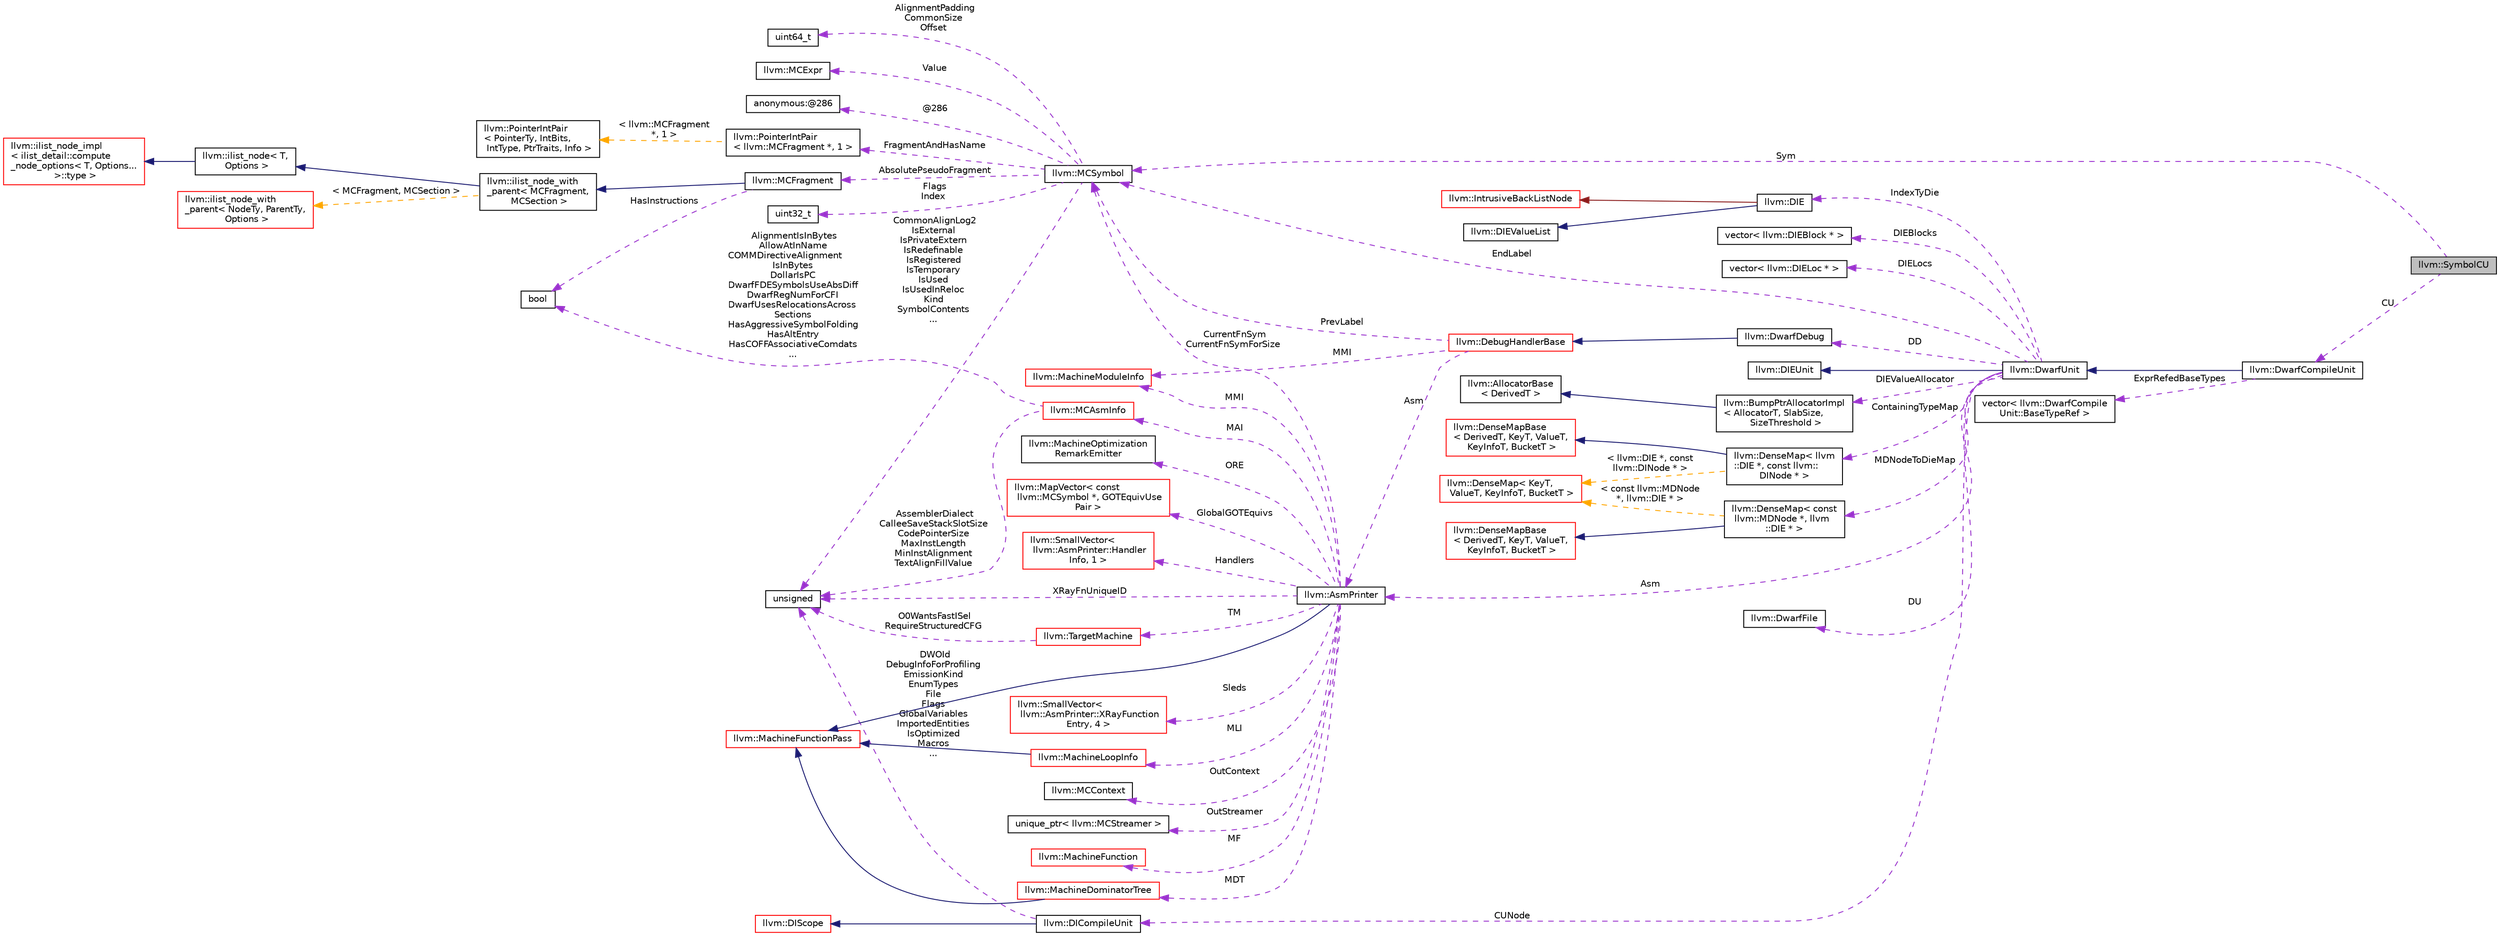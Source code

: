 digraph "llvm::SymbolCU"
{
 // LATEX_PDF_SIZE
  bgcolor="transparent";
  edge [fontname="Helvetica",fontsize="10",labelfontname="Helvetica",labelfontsize="10"];
  node [fontname="Helvetica",fontsize="10",shape="box"];
  rankdir="LR";
  Node1 [label="llvm::SymbolCU",height=0.2,width=0.4,color="black", fillcolor="grey75", style="filled", fontcolor="black",tooltip="Helper used to pair up a symbol and its DWARF compile unit."];
  Node2 -> Node1 [dir="back",color="darkorchid3",fontsize="10",style="dashed",label=" Sym" ,fontname="Helvetica"];
  Node2 [label="llvm::MCSymbol",height=0.2,width=0.4,color="black",URL="$classllvm_1_1MCSymbol.html",tooltip="MCSymbol - Instances of this class represent a symbol name in the MC file, and MCSymbols are created ..."];
  Node3 -> Node2 [dir="back",color="darkorchid3",fontsize="10",style="dashed",label=" AbsolutePseudoFragment" ,fontname="Helvetica"];
  Node3 [label="llvm::MCFragment",height=0.2,width=0.4,color="black",URL="$classllvm_1_1MCFragment.html",tooltip=" "];
  Node4 -> Node3 [dir="back",color="midnightblue",fontsize="10",style="solid",fontname="Helvetica"];
  Node4 [label="llvm::ilist_node_with\l_parent\< MCFragment,\l MCSection \>",height=0.2,width=0.4,color="black",URL="$classllvm_1_1ilist__node__with__parent.html",tooltip=" "];
  Node5 -> Node4 [dir="back",color="midnightblue",fontsize="10",style="solid",fontname="Helvetica"];
  Node5 [label="llvm::ilist_node\< T,\l Options \>",height=0.2,width=0.4,color="black",URL="$classllvm_1_1ilist__node.html",tooltip=" "];
  Node6 -> Node5 [dir="back",color="midnightblue",fontsize="10",style="solid",fontname="Helvetica"];
  Node6 [label="llvm::ilist_node_impl\l\< ilist_detail::compute\l_node_options\< T, Options...\l \>::type \>",height=0.2,width=0.4,color="red",URL="$classllvm_1_1ilist__node__impl.html",tooltip=" "];
  Node9 -> Node4 [dir="back",color="orange",fontsize="10",style="dashed",label=" \< MCFragment, MCSection \>" ,fontname="Helvetica"];
  Node9 [label="llvm::ilist_node_with\l_parent\< NodeTy, ParentTy,\l Options \>",height=0.2,width=0.4,color="red",URL="$classllvm_1_1ilist__node__with__parent.html",tooltip="An ilist node that can access its parent list."];
  Node13 -> Node3 [dir="back",color="darkorchid3",fontsize="10",style="dashed",label=" HasInstructions" ,fontname="Helvetica"];
  Node13 [label="bool",height=0.2,width=0.4,color="black",URL="$classbool.html",tooltip=" "];
  Node14 -> Node2 [dir="back",color="darkorchid3",fontsize="10",style="dashed",label=" FragmentAndHasName" ,fontname="Helvetica"];
  Node14 [label="llvm::PointerIntPair\l\< llvm::MCFragment *, 1 \>",height=0.2,width=0.4,color="black",URL="$classllvm_1_1PointerIntPair.html",tooltip=" "];
  Node15 -> Node14 [dir="back",color="orange",fontsize="10",style="dashed",label=" \< llvm::MCFragment\l *, 1 \>" ,fontname="Helvetica"];
  Node15 [label="llvm::PointerIntPair\l\< PointerTy, IntBits,\l IntType, PtrTraits, Info \>",height=0.2,width=0.4,color="black",URL="$classllvm_1_1PointerIntPair.html",tooltip="PointerIntPair - This class implements a pair of a pointer and small integer."];
  Node16 -> Node2 [dir="back",color="darkorchid3",fontsize="10",style="dashed",label=" CommonAlignLog2\nIsExternal\nIsPrivateExtern\nIsRedefinable\nIsRegistered\nIsTemporary\nIsUsed\nIsUsedInReloc\nKind\nSymbolContents\n..." ,fontname="Helvetica"];
  Node16 [label="unsigned",height=0.2,width=0.4,color="black",URL="$classunsigned.html",tooltip=" "];
  Node17 -> Node2 [dir="back",color="darkorchid3",fontsize="10",style="dashed",label=" Flags\nIndex" ,fontname="Helvetica"];
  Node17 [label="uint32_t",height=0.2,width=0.4,color="black",URL="$classuint32__t.html",tooltip=" "];
  Node18 -> Node2 [dir="back",color="darkorchid3",fontsize="10",style="dashed",label=" AlignmentPadding\nCommonSize\nOffset" ,fontname="Helvetica"];
  Node18 [label="uint64_t",height=0.2,width=0.4,color="black",tooltip=" "];
  Node19 -> Node2 [dir="back",color="darkorchid3",fontsize="10",style="dashed",label=" Value" ,fontname="Helvetica"];
  Node19 [label="llvm::MCExpr",height=0.2,width=0.4,color="black",URL="$classllvm_1_1MCExpr.html",tooltip="Base class for the full range of assembler expressions which are needed for parsing."];
  Node20 -> Node2 [dir="back",color="darkorchid3",fontsize="10",style="dashed",label=" @286" ,fontname="Helvetica"];
  Node20 [label="anonymous:@286",height=0.2,width=0.4,color="black",tooltip=" "];
  Node21 -> Node1 [dir="back",color="darkorchid3",fontsize="10",style="dashed",label=" CU" ,fontname="Helvetica"];
  Node21 [label="llvm::DwarfCompileUnit",height=0.2,width=0.4,color="black",URL="$classllvm_1_1DwarfCompileUnit.html",tooltip=" "];
  Node22 -> Node21 [dir="back",color="midnightblue",fontsize="10",style="solid",fontname="Helvetica"];
  Node22 [label="llvm::DwarfUnit",height=0.2,width=0.4,color="black",URL="$classllvm_1_1DwarfUnit.html",tooltip="This dwarf writer support class manages information associated with a source file."];
  Node23 -> Node22 [dir="back",color="midnightblue",fontsize="10",style="solid",fontname="Helvetica"];
  Node23 [label="llvm::DIEUnit",height=0.2,width=0.4,color="black",URL="$classllvm_1_1DIEUnit.html",tooltip="Represents a compile or type unit."];
  Node24 -> Node22 [dir="back",color="darkorchid3",fontsize="10",style="dashed",label=" CUNode" ,fontname="Helvetica"];
  Node24 [label="llvm::DICompileUnit",height=0.2,width=0.4,color="black",URL="$classllvm_1_1DICompileUnit.html",tooltip="Compile unit."];
  Node25 -> Node24 [dir="back",color="midnightblue",fontsize="10",style="solid",fontname="Helvetica"];
  Node25 [label="llvm::DIScope",height=0.2,width=0.4,color="red",URL="$classllvm_1_1DIScope.html",tooltip="Base class for scope-like contexts."];
  Node16 -> Node24 [dir="back",color="darkorchid3",fontsize="10",style="dashed",label=" DWOId\nDebugInfoForProfiling\nEmissionKind\nEnumTypes\nFile\nFlags\nGlobalVariables\nImportedEntities\nIsOptimized\nMacros\n..." ,fontname="Helvetica"];
  Node29 -> Node22 [dir="back",color="darkorchid3",fontsize="10",style="dashed",label=" DIEValueAllocator" ,fontname="Helvetica"];
  Node29 [label="llvm::BumpPtrAllocatorImpl\l\< AllocatorT, SlabSize,\l SizeThreshold \>",height=0.2,width=0.4,color="black",URL="$classllvm_1_1BumpPtrAllocatorImpl.html",tooltip="Allocate memory in an ever growing pool, as if by bump-pointer."];
  Node30 -> Node29 [dir="back",color="midnightblue",fontsize="10",style="solid",fontname="Helvetica"];
  Node30 [label="llvm::AllocatorBase\l\< DerivedT \>",height=0.2,width=0.4,color="black",URL="$classllvm_1_1AllocatorBase.html",tooltip="CRTP base class providing obvious overloads for the core Allocate() methods of LLVM-style allocators."];
  Node31 -> Node22 [dir="back",color="darkorchid3",fontsize="10",style="dashed",label=" Asm" ,fontname="Helvetica"];
  Node31 [label="llvm::AsmPrinter",height=0.2,width=0.4,color="black",URL="$classllvm_1_1AsmPrinter.html",tooltip="This class is intended to be used as a driving class for all asm writers."];
  Node32 -> Node31 [dir="back",color="midnightblue",fontsize="10",style="solid",fontname="Helvetica"];
  Node32 [label="llvm::MachineFunctionPass",height=0.2,width=0.4,color="red",URL="$classllvm_1_1MachineFunctionPass.html",tooltip="MachineFunctionPass - This class adapts the FunctionPass interface to allow convenient creation of pa..."];
  Node35 -> Node31 [dir="back",color="darkorchid3",fontsize="10",style="dashed",label=" TM" ,fontname="Helvetica"];
  Node35 [label="llvm::TargetMachine",height=0.2,width=0.4,color="red",URL="$classllvm_1_1TargetMachine.html",tooltip="Primary interface to the complete machine description for the target machine."];
  Node16 -> Node35 [dir="back",color="darkorchid3",fontsize="10",style="dashed",label=" O0WantsFastISel\nRequireStructuredCFG" ,fontname="Helvetica"];
  Node60 -> Node31 [dir="back",color="darkorchid3",fontsize="10",style="dashed",label=" MAI" ,fontname="Helvetica"];
  Node60 [label="llvm::MCAsmInfo",height=0.2,width=0.4,color="red",URL="$classllvm_1_1MCAsmInfo.html",tooltip="This class is intended to be used as a base class for asm properties and features specific to the tar..."];
  Node16 -> Node60 [dir="back",color="darkorchid3",fontsize="10",style="dashed",label=" AssemblerDialect\nCalleeSaveStackSlotSize\nCodePointerSize\nMaxInstLength\nMinInstAlignment\nTextAlignFillValue" ,fontname="Helvetica"];
  Node13 -> Node60 [dir="back",color="darkorchid3",fontsize="10",style="dashed",label=" AlignmentIsInBytes\nAllowAtInName\nCOMMDirectiveAlignment\lIsInBytes\nDollarIsPC\nDwarfFDESymbolsUseAbsDiff\nDwarfRegNumForCFI\nDwarfUsesRelocationsAcross\lSections\nHasAggressiveSymbolFolding\nHasAltEntry\nHasCOFFAssociativeComdats\n..." ,fontname="Helvetica"];
  Node68 -> Node31 [dir="back",color="darkorchid3",fontsize="10",style="dashed",label=" OutContext" ,fontname="Helvetica"];
  Node68 [label="llvm::MCContext",height=0.2,width=0.4,color="black",URL="$classllvm_1_1MCContext.html",tooltip="Context object for machine code objects."];
  Node69 -> Node31 [dir="back",color="darkorchid3",fontsize="10",style="dashed",label=" OutStreamer" ,fontname="Helvetica"];
  Node69 [label="unique_ptr\< llvm::MCStreamer \>",height=0.2,width=0.4,color="black",tooltip=" "];
  Node70 -> Node31 [dir="back",color="darkorchid3",fontsize="10",style="dashed",label=" MF" ,fontname="Helvetica"];
  Node70 [label="llvm::MachineFunction",height=0.2,width=0.4,color="red",URL="$classllvm_1_1MachineFunction.html",tooltip=" "];
  Node85 -> Node31 [dir="back",color="darkorchid3",fontsize="10",style="dashed",label=" MMI" ,fontname="Helvetica"];
  Node85 [label="llvm::MachineModuleInfo",height=0.2,width=0.4,color="red",URL="$classllvm_1_1MachineModuleInfo.html",tooltip="This class contains meta information specific to a module."];
  Node88 -> Node31 [dir="back",color="darkorchid3",fontsize="10",style="dashed",label=" MDT" ,fontname="Helvetica"];
  Node88 [label="llvm::MachineDominatorTree",height=0.2,width=0.4,color="red",URL="$classllvm_1_1MachineDominatorTree.html",tooltip="DominatorTree Class - Concrete subclass of DominatorTreeBase that is used to compute a normal dominat..."];
  Node32 -> Node88 [dir="back",color="midnightblue",fontsize="10",style="solid",fontname="Helvetica"];
  Node89 -> Node31 [dir="back",color="darkorchid3",fontsize="10",style="dashed",label=" MLI" ,fontname="Helvetica"];
  Node89 [label="llvm::MachineLoopInfo",height=0.2,width=0.4,color="red",URL="$classllvm_1_1MachineLoopInfo.html",tooltip=" "];
  Node32 -> Node89 [dir="back",color="midnightblue",fontsize="10",style="solid",fontname="Helvetica"];
  Node90 -> Node31 [dir="back",color="darkorchid3",fontsize="10",style="dashed",label=" ORE" ,fontname="Helvetica"];
  Node90 [label="llvm::MachineOptimization\lRemarkEmitter",height=0.2,width=0.4,color="black",URL="$classllvm_1_1MachineOptimizationRemarkEmitter.html",tooltip="The optimization diagnostic interface."];
  Node2 -> Node31 [dir="back",color="darkorchid3",fontsize="10",style="dashed",label=" CurrentFnSym\nCurrentFnSymForSize" ,fontname="Helvetica"];
  Node91 -> Node31 [dir="back",color="darkorchid3",fontsize="10",style="dashed",label=" GlobalGOTEquivs" ,fontname="Helvetica"];
  Node91 [label="llvm::MapVector\< const\l llvm::MCSymbol *, GOTEquivUse\lPair \>",height=0.2,width=0.4,color="red",URL="$classllvm_1_1MapVector.html",tooltip=" "];
  Node93 -> Node31 [dir="back",color="darkorchid3",fontsize="10",style="dashed",label=" Handlers" ,fontname="Helvetica"];
  Node93 [label="llvm::SmallVector\<\l llvm::AsmPrinter::Handler\lInfo, 1 \>",height=0.2,width=0.4,color="red",URL="$classllvm_1_1SmallVector.html",tooltip=" "];
  Node96 -> Node31 [dir="back",color="darkorchid3",fontsize="10",style="dashed",label=" Sleds" ,fontname="Helvetica"];
  Node96 [label="llvm::SmallVector\<\l llvm::AsmPrinter::XRayFunction\lEntry, 4 \>",height=0.2,width=0.4,color="red",URL="$classllvm_1_1SmallVector.html",tooltip=" "];
  Node16 -> Node31 [dir="back",color="darkorchid3",fontsize="10",style="dashed",label=" XRayFnUniqueID" ,fontname="Helvetica"];
  Node2 -> Node22 [dir="back",color="darkorchid3",fontsize="10",style="dashed",label=" EndLabel" ,fontname="Helvetica"];
  Node99 -> Node22 [dir="back",color="darkorchid3",fontsize="10",style="dashed",label=" DD" ,fontname="Helvetica"];
  Node99 [label="llvm::DwarfDebug",height=0.2,width=0.4,color="black",URL="$classllvm_1_1DwarfDebug.html",tooltip="Collects and handles dwarf debug information."];
  Node100 -> Node99 [dir="back",color="midnightblue",fontsize="10",style="solid",fontname="Helvetica"];
  Node100 [label="llvm::DebugHandlerBase",height=0.2,width=0.4,color="red",URL="$classllvm_1_1DebugHandlerBase.html",tooltip="Base class for debug information backends."];
  Node31 -> Node100 [dir="back",color="darkorchid3",fontsize="10",style="dashed",label=" Asm" ,fontname="Helvetica"];
  Node85 -> Node100 [dir="back",color="darkorchid3",fontsize="10",style="dashed",label=" MMI" ,fontname="Helvetica"];
  Node2 -> Node100 [dir="back",color="darkorchid3",fontsize="10",style="dashed",label=" PrevLabel" ,fontname="Helvetica"];
  Node117 -> Node22 [dir="back",color="darkorchid3",fontsize="10",style="dashed",label=" DU" ,fontname="Helvetica"];
  Node117 [label="llvm::DwarfFile",height=0.2,width=0.4,color="black",URL="$classllvm_1_1DwarfFile.html",tooltip=" "];
  Node118 -> Node22 [dir="back",color="darkorchid3",fontsize="10",style="dashed",label=" IndexTyDie" ,fontname="Helvetica"];
  Node118 [label="llvm::DIE",height=0.2,width=0.4,color="black",URL="$classllvm_1_1DIE.html",tooltip="A structured debug information entry."];
  Node119 -> Node118 [dir="back",color="firebrick4",fontsize="10",style="solid",fontname="Helvetica"];
  Node119 [label="llvm::IntrusiveBackListNode",height=0.2,width=0.4,color="red",URL="$structllvm_1_1IntrusiveBackListNode.html",tooltip=" "];
  Node121 -> Node118 [dir="back",color="midnightblue",fontsize="10",style="solid",fontname="Helvetica"];
  Node121 [label="llvm::DIEValueList",height=0.2,width=0.4,color="black",URL="$classllvm_1_1DIEValueList.html",tooltip="A list of DIE values."];
  Node122 -> Node22 [dir="back",color="darkorchid3",fontsize="10",style="dashed",label=" MDNodeToDieMap" ,fontname="Helvetica"];
  Node122 [label="llvm::DenseMap\< const\l llvm::MDNode *, llvm\l::DIE * \>",height=0.2,width=0.4,color="black",URL="$classllvm_1_1DenseMap.html",tooltip=" "];
  Node123 -> Node122 [dir="back",color="midnightblue",fontsize="10",style="solid",fontname="Helvetica"];
  Node123 [label="llvm::DenseMapBase\l\< DerivedT, KeyT, ValueT,\l KeyInfoT, BucketT \>",height=0.2,width=0.4,color="red",URL="$classllvm_1_1DenseMapBase.html",tooltip=" "];
  Node115 -> Node122 [dir="back",color="orange",fontsize="10",style="dashed",label=" \< const llvm::MDNode\l *, llvm::DIE * \>" ,fontname="Helvetica"];
  Node115 [label="llvm::DenseMap\< KeyT,\l ValueT, KeyInfoT, BucketT \>",height=0.2,width=0.4,color="red",URL="$classllvm_1_1DenseMap.html",tooltip=" "];
  Node124 -> Node22 [dir="back",color="darkorchid3",fontsize="10",style="dashed",label=" DIEBlocks" ,fontname="Helvetica"];
  Node124 [label="vector\< llvm::DIEBlock * \>",height=0.2,width=0.4,color="black",tooltip=" "];
  Node125 -> Node22 [dir="back",color="darkorchid3",fontsize="10",style="dashed",label=" DIELocs" ,fontname="Helvetica"];
  Node125 [label="vector\< llvm::DIELoc * \>",height=0.2,width=0.4,color="black",tooltip=" "];
  Node126 -> Node22 [dir="back",color="darkorchid3",fontsize="10",style="dashed",label=" ContainingTypeMap" ,fontname="Helvetica"];
  Node126 [label="llvm::DenseMap\< llvm\l::DIE *, const llvm::\lDINode * \>",height=0.2,width=0.4,color="black",URL="$classllvm_1_1DenseMap.html",tooltip=" "];
  Node127 -> Node126 [dir="back",color="midnightblue",fontsize="10",style="solid",fontname="Helvetica"];
  Node127 [label="llvm::DenseMapBase\l\< DerivedT, KeyT, ValueT,\l KeyInfoT, BucketT \>",height=0.2,width=0.4,color="red",URL="$classllvm_1_1DenseMapBase.html",tooltip=" "];
  Node115 -> Node126 [dir="back",color="orange",fontsize="10",style="dashed",label=" \< llvm::DIE *, const\l llvm::DINode * \>" ,fontname="Helvetica"];
  Node128 -> Node21 [dir="back",color="darkorchid3",fontsize="10",style="dashed",label=" ExprRefedBaseTypes" ,fontname="Helvetica"];
  Node128 [label="vector\< llvm::DwarfCompile\lUnit::BaseTypeRef \>",height=0.2,width=0.4,color="black",tooltip=" "];
}
